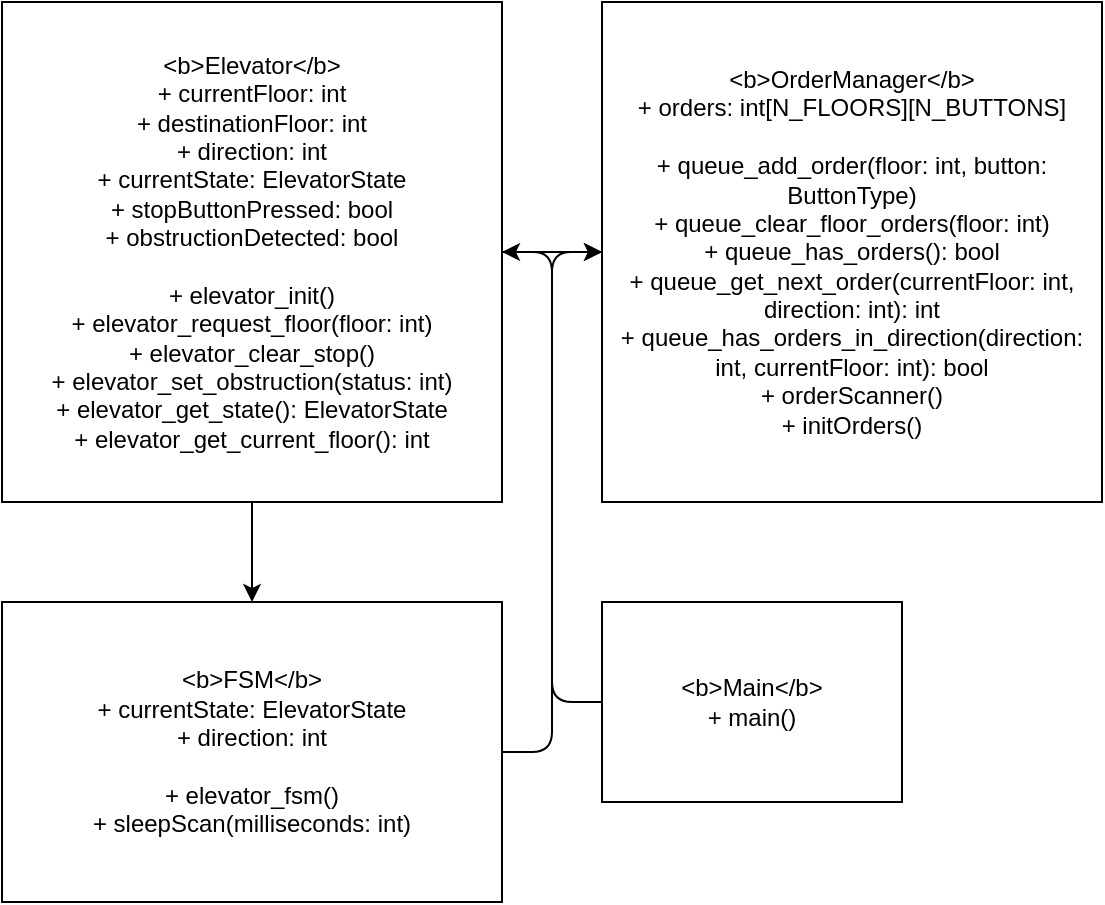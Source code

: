 <?xml version="1.0" encoding="UTF-8"?>
<mxfile>
  <diagram id="UMLDiagram" name="Page-1">
    <mxGraphModel dx="1273" dy="745" grid="1" gridSize="10" guides="1" tooltips="1" connect="1" arrows="1" fold="1" page="1" pageScale="1" pageWidth="827" pageHeight="1169" math="0" shadow="0">
      <root>
        <mxCell id="0" />
        <mxCell id="1" parent="0" />
        
        <!-- Elevator Class -->
        <mxCell id="elevator" value="&lt;b&gt;Elevator&lt;/b&gt;&#xa;+ currentFloor: int&#xa;+ destinationFloor: int&#xa;+ direction: int&#xa;+ currentState: ElevatorState&#xa;+ stopButtonPressed: bool&#xa;+ obstructionDetected: bool&#xa;&#xa;+ elevator_init()&#xa;+ elevator_request_floor(floor: int)&#xa;+ elevator_clear_stop()&#xa;+ elevator_set_obstruction(status: int)&#xa;+ elevator_get_state(): ElevatorState&#xa;+ elevator_get_current_floor(): int" style="shape=rectangle;whiteSpace=wrap;" vertex="1" parent="1">
          <mxGeometry x="100" y="100" width="250" height="250" as="geometry" />
        </mxCell>
        
        <!-- OrderManager Class -->
        <mxCell id="orderManager" value="&lt;b&gt;OrderManager&lt;/b&gt;&#xa;+ orders: int[N_FLOORS][N_BUTTONS]&#xa;&#xa;+ queue_add_order(floor: int, button: ButtonType)&#xa;+ queue_clear_floor_orders(floor: int)&#xa;+ queue_has_orders(): bool&#xa;+ queue_get_next_order(currentFloor: int, direction: int): int&#xa;+ queue_has_orders_in_direction(direction: int, currentFloor: int): bool&#xa;+ orderScanner()&#xa;+ initOrders()" style="shape=rectangle;whiteSpace=wrap;" vertex="1" parent="1">
          <mxGeometry x="400" y="100" width="250" height="250" as="geometry" />
        </mxCell>
        
        <!-- FSM Class -->
        <mxCell id="fsm" value="&lt;b&gt;FSM&lt;/b&gt;&#xa;+ currentState: ElevatorState&#xa;+ direction: int&#xa;&#xa;+ elevator_fsm()&#xa;+ sleepScan(milliseconds: int)" style="shape=rectangle;whiteSpace=wrap;" vertex="1" parent="1">
          <mxGeometry x="100" y="400" width="250" height="150" as="geometry" />
        </mxCell>
        
        <!-- Main Class -->
        <mxCell id="main" value="&lt;b&gt;Main&lt;/b&gt;&#xa;+ main()" style="shape=rectangle;whiteSpace=wrap;" vertex="1" parent="1">
          <mxGeometry x="400" y="400" width="150" height="100" as="geometry" />
        </mxCell>
        
        <!-- Relations -->
        <mxCell id="elevatorToOrderManager" style="edgeStyle=elbowEdgeStyle;" edge="1" parent="1" source="elevator" target="orderManager">
          <mxGeometry relative="1" as="geometry" />
        </mxCell>
        <mxCell id="elevatorToFSM" style="edgeStyle=elbowEdgeStyle;" edge="1" parent="1" source="elevator" target="fsm">
          <mxGeometry relative="1" as="geometry" />
        </mxCell>
        <mxCell id="mainToElevator" style="edgeStyle=elbowEdgeStyle;" edge="1" parent="1" source="main" target="elevator">
          <mxGeometry relative="1" as="geometry" />
        </mxCell>
        <mxCell id="fsmToOrderManager" style="edgeStyle=elbowEdgeStyle;" edge="1" parent="1" source="fsm" target="orderManager">
          <mxGeometry relative="1" as="geometry" />
        </mxCell>
      </root>
    </mxGraphModel>
  </diagram>
</mxfile>
